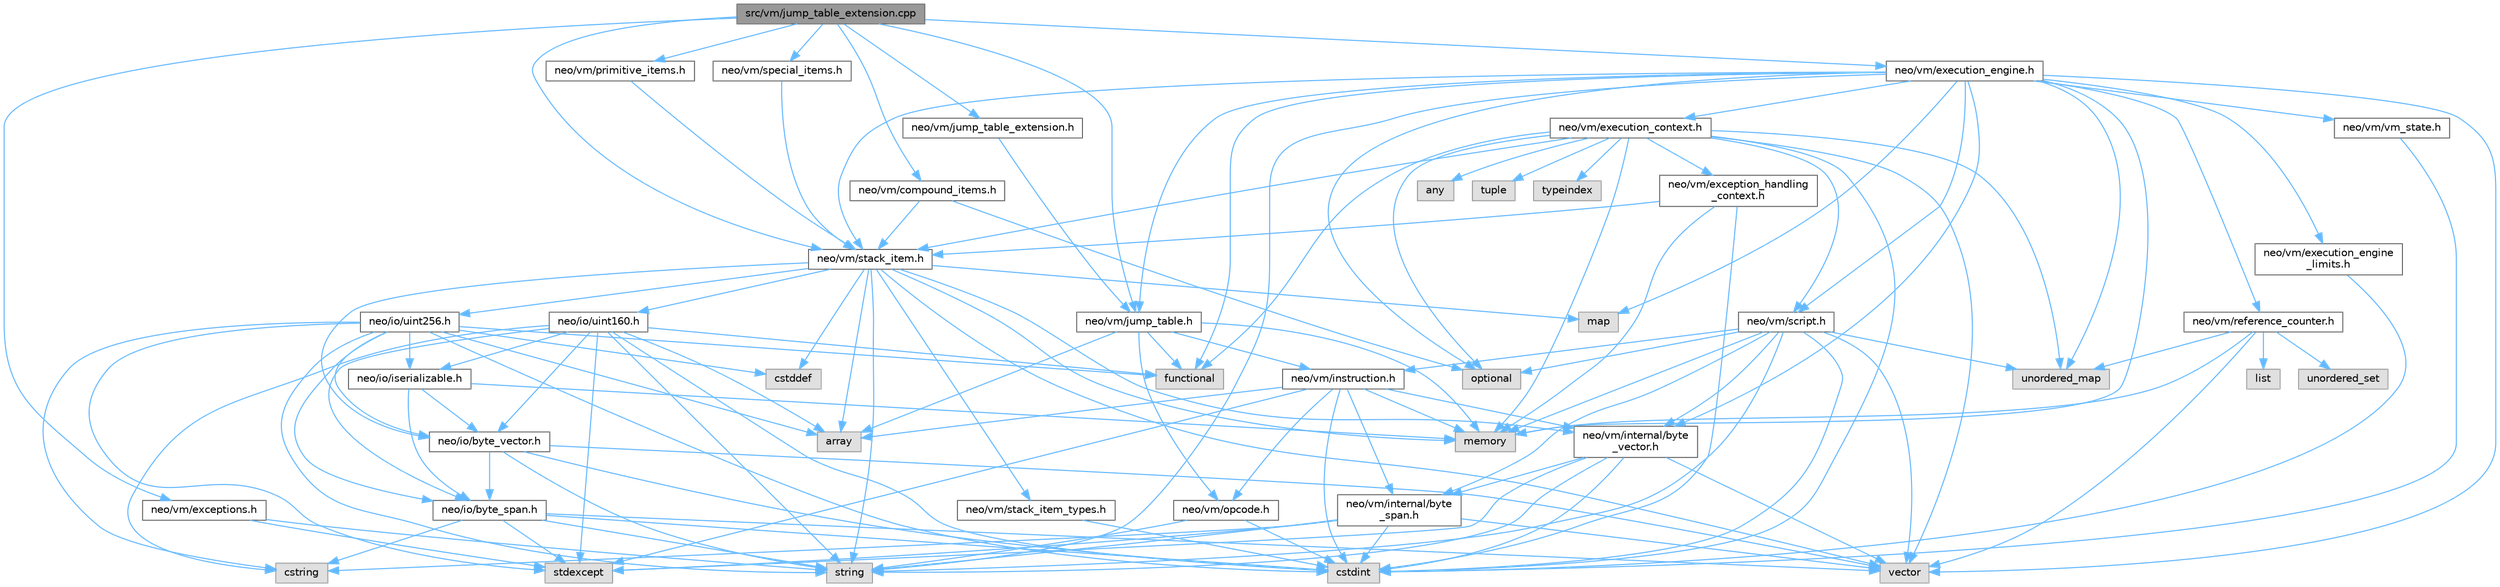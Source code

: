 digraph "src/vm/jump_table_extension.cpp"
{
 // LATEX_PDF_SIZE
  bgcolor="transparent";
  edge [fontname=Helvetica,fontsize=10,labelfontname=Helvetica,labelfontsize=10];
  node [fontname=Helvetica,fontsize=10,shape=box,height=0.2,width=0.4];
  Node1 [id="Node000001",label="src/vm/jump_table_extension.cpp",height=0.2,width=0.4,color="gray40", fillcolor="grey60", style="filled", fontcolor="black",tooltip=" "];
  Node1 -> Node2 [id="edge129_Node000001_Node000002",color="steelblue1",style="solid",tooltip=" "];
  Node2 [id="Node000002",label="neo/vm/compound_items.h",height=0.2,width=0.4,color="grey40", fillcolor="white", style="filled",URL="$compound__items_8h.html",tooltip=" "];
  Node2 -> Node3 [id="edge130_Node000002_Node000003",color="steelblue1",style="solid",tooltip=" "];
  Node3 [id="Node000003",label="neo/vm/stack_item.h",height=0.2,width=0.4,color="grey40", fillcolor="white", style="filled",URL="$stack__item_8h.html",tooltip=" "];
  Node3 -> Node4 [id="edge131_Node000003_Node000004",color="steelblue1",style="solid",tooltip=" "];
  Node4 [id="Node000004",label="neo/io/byte_vector.h",height=0.2,width=0.4,color="grey40", fillcolor="white", style="filled",URL="$io_2byte__vector_8h.html",tooltip=" "];
  Node4 -> Node5 [id="edge132_Node000004_Node000005",color="steelblue1",style="solid",tooltip=" "];
  Node5 [id="Node000005",label="neo/io/byte_span.h",height=0.2,width=0.4,color="grey40", fillcolor="white", style="filled",URL="$io_2byte__span_8h.html",tooltip=" "];
  Node5 -> Node6 [id="edge133_Node000005_Node000006",color="steelblue1",style="solid",tooltip=" "];
  Node6 [id="Node000006",label="cstdint",height=0.2,width=0.4,color="grey60", fillcolor="#E0E0E0", style="filled",tooltip=" "];
  Node5 -> Node7 [id="edge134_Node000005_Node000007",color="steelblue1",style="solid",tooltip=" "];
  Node7 [id="Node000007",label="cstring",height=0.2,width=0.4,color="grey60", fillcolor="#E0E0E0", style="filled",tooltip=" "];
  Node5 -> Node8 [id="edge135_Node000005_Node000008",color="steelblue1",style="solid",tooltip=" "];
  Node8 [id="Node000008",label="stdexcept",height=0.2,width=0.4,color="grey60", fillcolor="#E0E0E0", style="filled",tooltip=" "];
  Node5 -> Node9 [id="edge136_Node000005_Node000009",color="steelblue1",style="solid",tooltip=" "];
  Node9 [id="Node000009",label="string",height=0.2,width=0.4,color="grey60", fillcolor="#E0E0E0", style="filled",tooltip=" "];
  Node5 -> Node10 [id="edge137_Node000005_Node000010",color="steelblue1",style="solid",tooltip=" "];
  Node10 [id="Node000010",label="vector",height=0.2,width=0.4,color="grey60", fillcolor="#E0E0E0", style="filled",tooltip=" "];
  Node4 -> Node6 [id="edge138_Node000004_Node000006",color="steelblue1",style="solid",tooltip=" "];
  Node4 -> Node9 [id="edge139_Node000004_Node000009",color="steelblue1",style="solid",tooltip=" "];
  Node4 -> Node10 [id="edge140_Node000004_Node000010",color="steelblue1",style="solid",tooltip=" "];
  Node3 -> Node11 [id="edge141_Node000003_Node000011",color="steelblue1",style="solid",tooltip=" "];
  Node11 [id="Node000011",label="neo/io/uint160.h",height=0.2,width=0.4,color="grey40", fillcolor="white", style="filled",URL="$uint160_8h.html",tooltip=" "];
  Node11 -> Node5 [id="edge142_Node000011_Node000005",color="steelblue1",style="solid",tooltip=" "];
  Node11 -> Node4 [id="edge143_Node000011_Node000004",color="steelblue1",style="solid",tooltip=" "];
  Node11 -> Node12 [id="edge144_Node000011_Node000012",color="steelblue1",style="solid",tooltip=" "];
  Node12 [id="Node000012",label="neo/io/iserializable.h",height=0.2,width=0.4,color="grey40", fillcolor="white", style="filled",URL="$iserializable_8h.html",tooltip=" "];
  Node12 -> Node5 [id="edge145_Node000012_Node000005",color="steelblue1",style="solid",tooltip=" "];
  Node12 -> Node4 [id="edge146_Node000012_Node000004",color="steelblue1",style="solid",tooltip=" "];
  Node12 -> Node13 [id="edge147_Node000012_Node000013",color="steelblue1",style="solid",tooltip=" "];
  Node13 [id="Node000013",label="memory",height=0.2,width=0.4,color="grey60", fillcolor="#E0E0E0", style="filled",tooltip=" "];
  Node11 -> Node14 [id="edge148_Node000011_Node000014",color="steelblue1",style="solid",tooltip=" "];
  Node14 [id="Node000014",label="array",height=0.2,width=0.4,color="grey60", fillcolor="#E0E0E0", style="filled",tooltip=" "];
  Node11 -> Node6 [id="edge149_Node000011_Node000006",color="steelblue1",style="solid",tooltip=" "];
  Node11 -> Node7 [id="edge150_Node000011_Node000007",color="steelblue1",style="solid",tooltip=" "];
  Node11 -> Node15 [id="edge151_Node000011_Node000015",color="steelblue1",style="solid",tooltip=" "];
  Node15 [id="Node000015",label="functional",height=0.2,width=0.4,color="grey60", fillcolor="#E0E0E0", style="filled",tooltip=" "];
  Node11 -> Node8 [id="edge152_Node000011_Node000008",color="steelblue1",style="solid",tooltip=" "];
  Node11 -> Node9 [id="edge153_Node000011_Node000009",color="steelblue1",style="solid",tooltip=" "];
  Node3 -> Node16 [id="edge154_Node000003_Node000016",color="steelblue1",style="solid",tooltip=" "];
  Node16 [id="Node000016",label="neo/io/uint256.h",height=0.2,width=0.4,color="grey40", fillcolor="white", style="filled",URL="$uint256_8h.html",tooltip=" "];
  Node16 -> Node5 [id="edge155_Node000016_Node000005",color="steelblue1",style="solid",tooltip=" "];
  Node16 -> Node4 [id="edge156_Node000016_Node000004",color="steelblue1",style="solid",tooltip=" "];
  Node16 -> Node12 [id="edge157_Node000016_Node000012",color="steelblue1",style="solid",tooltip=" "];
  Node16 -> Node14 [id="edge158_Node000016_Node000014",color="steelblue1",style="solid",tooltip=" "];
  Node16 -> Node17 [id="edge159_Node000016_Node000017",color="steelblue1",style="solid",tooltip=" "];
  Node17 [id="Node000017",label="cstddef",height=0.2,width=0.4,color="grey60", fillcolor="#E0E0E0", style="filled",tooltip=" "];
  Node16 -> Node6 [id="edge160_Node000016_Node000006",color="steelblue1",style="solid",tooltip=" "];
  Node16 -> Node7 [id="edge161_Node000016_Node000007",color="steelblue1",style="solid",tooltip=" "];
  Node16 -> Node15 [id="edge162_Node000016_Node000015",color="steelblue1",style="solid",tooltip=" "];
  Node16 -> Node8 [id="edge163_Node000016_Node000008",color="steelblue1",style="solid",tooltip=" "];
  Node16 -> Node9 [id="edge164_Node000016_Node000009",color="steelblue1",style="solid",tooltip=" "];
  Node3 -> Node18 [id="edge165_Node000003_Node000018",color="steelblue1",style="solid",tooltip=" "];
  Node18 [id="Node000018",label="neo/vm/internal/byte\l_vector.h",height=0.2,width=0.4,color="grey40", fillcolor="white", style="filled",URL="$vm_2internal_2byte__vector_8h.html",tooltip=" "];
  Node18 -> Node19 [id="edge166_Node000018_Node000019",color="steelblue1",style="solid",tooltip=" "];
  Node19 [id="Node000019",label="neo/vm/internal/byte\l_span.h",height=0.2,width=0.4,color="grey40", fillcolor="white", style="filled",URL="$vm_2internal_2byte__span_8h.html",tooltip=" "];
  Node19 -> Node6 [id="edge167_Node000019_Node000006",color="steelblue1",style="solid",tooltip=" "];
  Node19 -> Node7 [id="edge168_Node000019_Node000007",color="steelblue1",style="solid",tooltip=" "];
  Node19 -> Node8 [id="edge169_Node000019_Node000008",color="steelblue1",style="solid",tooltip=" "];
  Node19 -> Node9 [id="edge170_Node000019_Node000009",color="steelblue1",style="solid",tooltip=" "];
  Node19 -> Node10 [id="edge171_Node000019_Node000010",color="steelblue1",style="solid",tooltip=" "];
  Node18 -> Node6 [id="edge172_Node000018_Node000006",color="steelblue1",style="solid",tooltip=" "];
  Node18 -> Node8 [id="edge173_Node000018_Node000008",color="steelblue1",style="solid",tooltip=" "];
  Node18 -> Node9 [id="edge174_Node000018_Node000009",color="steelblue1",style="solid",tooltip=" "];
  Node18 -> Node10 [id="edge175_Node000018_Node000010",color="steelblue1",style="solid",tooltip=" "];
  Node3 -> Node20 [id="edge176_Node000003_Node000020",color="steelblue1",style="solid",tooltip=" "];
  Node20 [id="Node000020",label="neo/vm/stack_item_types.h",height=0.2,width=0.4,color="grey40", fillcolor="white", style="filled",URL="$stack__item__types_8h.html",tooltip=" "];
  Node20 -> Node6 [id="edge177_Node000020_Node000006",color="steelblue1",style="solid",tooltip=" "];
  Node3 -> Node14 [id="edge178_Node000003_Node000014",color="steelblue1",style="solid",tooltip=" "];
  Node3 -> Node17 [id="edge179_Node000003_Node000017",color="steelblue1",style="solid",tooltip=" "];
  Node3 -> Node21 [id="edge180_Node000003_Node000021",color="steelblue1",style="solid",tooltip=" "];
  Node21 [id="Node000021",label="map",height=0.2,width=0.4,color="grey60", fillcolor="#E0E0E0", style="filled",tooltip=" "];
  Node3 -> Node13 [id="edge181_Node000003_Node000013",color="steelblue1",style="solid",tooltip=" "];
  Node3 -> Node9 [id="edge182_Node000003_Node000009",color="steelblue1",style="solid",tooltip=" "];
  Node3 -> Node10 [id="edge183_Node000003_Node000010",color="steelblue1",style="solid",tooltip=" "];
  Node2 -> Node22 [id="edge184_Node000002_Node000022",color="steelblue1",style="solid",tooltip=" "];
  Node22 [id="Node000022",label="optional",height=0.2,width=0.4,color="grey60", fillcolor="#E0E0E0", style="filled",tooltip=" "];
  Node1 -> Node23 [id="edge185_Node000001_Node000023",color="steelblue1",style="solid",tooltip=" "];
  Node23 [id="Node000023",label="neo/vm/exceptions.h",height=0.2,width=0.4,color="grey40", fillcolor="white", style="filled",URL="$vm_2exceptions_8h.html",tooltip=" "];
  Node23 -> Node8 [id="edge186_Node000023_Node000008",color="steelblue1",style="solid",tooltip=" "];
  Node23 -> Node9 [id="edge187_Node000023_Node000009",color="steelblue1",style="solid",tooltip=" "];
  Node1 -> Node24 [id="edge188_Node000001_Node000024",color="steelblue1",style="solid",tooltip=" "];
  Node24 [id="Node000024",label="neo/vm/execution_engine.h",height=0.2,width=0.4,color="grey40", fillcolor="white", style="filled",URL="$execution__engine_8h.html",tooltip=" "];
  Node24 -> Node25 [id="edge189_Node000024_Node000025",color="steelblue1",style="solid",tooltip=" "];
  Node25 [id="Node000025",label="neo/vm/execution_context.h",height=0.2,width=0.4,color="grey40", fillcolor="white", style="filled",URL="$execution__context_8h.html",tooltip=" "];
  Node25 -> Node26 [id="edge190_Node000025_Node000026",color="steelblue1",style="solid",tooltip=" "];
  Node26 [id="Node000026",label="neo/vm/exception_handling\l_context.h",height=0.2,width=0.4,color="grey40", fillcolor="white", style="filled",URL="$exception__handling__context_8h.html",tooltip=" "];
  Node26 -> Node3 [id="edge191_Node000026_Node000003",color="steelblue1",style="solid",tooltip=" "];
  Node26 -> Node6 [id="edge192_Node000026_Node000006",color="steelblue1",style="solid",tooltip=" "];
  Node26 -> Node13 [id="edge193_Node000026_Node000013",color="steelblue1",style="solid",tooltip=" "];
  Node25 -> Node27 [id="edge194_Node000025_Node000027",color="steelblue1",style="solid",tooltip=" "];
  Node27 [id="Node000027",label="neo/vm/script.h",height=0.2,width=0.4,color="grey40", fillcolor="white", style="filled",URL="$script_8h.html",tooltip=" "];
  Node27 -> Node28 [id="edge195_Node000027_Node000028",color="steelblue1",style="solid",tooltip=" "];
  Node28 [id="Node000028",label="neo/vm/instruction.h",height=0.2,width=0.4,color="grey40", fillcolor="white", style="filled",URL="$instruction_8h.html",tooltip=" "];
  Node28 -> Node19 [id="edge196_Node000028_Node000019",color="steelblue1",style="solid",tooltip=" "];
  Node28 -> Node18 [id="edge197_Node000028_Node000018",color="steelblue1",style="solid",tooltip=" "];
  Node28 -> Node29 [id="edge198_Node000028_Node000029",color="steelblue1",style="solid",tooltip=" "];
  Node29 [id="Node000029",label="neo/vm/opcode.h",height=0.2,width=0.4,color="grey40", fillcolor="white", style="filled",URL="$opcode_8h.html",tooltip=" "];
  Node29 -> Node6 [id="edge199_Node000029_Node000006",color="steelblue1",style="solid",tooltip=" "];
  Node29 -> Node9 [id="edge200_Node000029_Node000009",color="steelblue1",style="solid",tooltip=" "];
  Node28 -> Node14 [id="edge201_Node000028_Node000014",color="steelblue1",style="solid",tooltip=" "];
  Node28 -> Node6 [id="edge202_Node000028_Node000006",color="steelblue1",style="solid",tooltip=" "];
  Node28 -> Node13 [id="edge203_Node000028_Node000013",color="steelblue1",style="solid",tooltip=" "];
  Node28 -> Node8 [id="edge204_Node000028_Node000008",color="steelblue1",style="solid",tooltip=" "];
  Node27 -> Node19 [id="edge205_Node000027_Node000019",color="steelblue1",style="solid",tooltip=" "];
  Node27 -> Node18 [id="edge206_Node000027_Node000018",color="steelblue1",style="solid",tooltip=" "];
  Node27 -> Node6 [id="edge207_Node000027_Node000006",color="steelblue1",style="solid",tooltip=" "];
  Node27 -> Node13 [id="edge208_Node000027_Node000013",color="steelblue1",style="solid",tooltip=" "];
  Node27 -> Node22 [id="edge209_Node000027_Node000022",color="steelblue1",style="solid",tooltip=" "];
  Node27 -> Node9 [id="edge210_Node000027_Node000009",color="steelblue1",style="solid",tooltip=" "];
  Node27 -> Node30 [id="edge211_Node000027_Node000030",color="steelblue1",style="solid",tooltip=" "];
  Node30 [id="Node000030",label="unordered_map",height=0.2,width=0.4,color="grey60", fillcolor="#E0E0E0", style="filled",tooltip=" "];
  Node27 -> Node10 [id="edge212_Node000027_Node000010",color="steelblue1",style="solid",tooltip=" "];
  Node25 -> Node3 [id="edge213_Node000025_Node000003",color="steelblue1",style="solid",tooltip=" "];
  Node25 -> Node31 [id="edge214_Node000025_Node000031",color="steelblue1",style="solid",tooltip=" "];
  Node31 [id="Node000031",label="any",height=0.2,width=0.4,color="grey60", fillcolor="#E0E0E0", style="filled",tooltip=" "];
  Node25 -> Node6 [id="edge215_Node000025_Node000006",color="steelblue1",style="solid",tooltip=" "];
  Node25 -> Node15 [id="edge216_Node000025_Node000015",color="steelblue1",style="solid",tooltip=" "];
  Node25 -> Node13 [id="edge217_Node000025_Node000013",color="steelblue1",style="solid",tooltip=" "];
  Node25 -> Node22 [id="edge218_Node000025_Node000022",color="steelblue1",style="solid",tooltip=" "];
  Node25 -> Node32 [id="edge219_Node000025_Node000032",color="steelblue1",style="solid",tooltip=" "];
  Node32 [id="Node000032",label="tuple",height=0.2,width=0.4,color="grey60", fillcolor="#E0E0E0", style="filled",tooltip=" "];
  Node25 -> Node33 [id="edge220_Node000025_Node000033",color="steelblue1",style="solid",tooltip=" "];
  Node33 [id="Node000033",label="typeindex",height=0.2,width=0.4,color="grey60", fillcolor="#E0E0E0", style="filled",tooltip=" "];
  Node25 -> Node30 [id="edge221_Node000025_Node000030",color="steelblue1",style="solid",tooltip=" "];
  Node25 -> Node10 [id="edge222_Node000025_Node000010",color="steelblue1",style="solid",tooltip=" "];
  Node24 -> Node34 [id="edge223_Node000024_Node000034",color="steelblue1",style="solid",tooltip=" "];
  Node34 [id="Node000034",label="neo/vm/execution_engine\l_limits.h",height=0.2,width=0.4,color="grey40", fillcolor="white", style="filled",URL="$execution__engine__limits_8h.html",tooltip=" "];
  Node34 -> Node6 [id="edge224_Node000034_Node000006",color="steelblue1",style="solid",tooltip=" "];
  Node24 -> Node18 [id="edge225_Node000024_Node000018",color="steelblue1",style="solid",tooltip=" "];
  Node24 -> Node35 [id="edge226_Node000024_Node000035",color="steelblue1",style="solid",tooltip=" "];
  Node35 [id="Node000035",label="neo/vm/jump_table.h",height=0.2,width=0.4,color="grey40", fillcolor="white", style="filled",URL="$jump__table_8h.html",tooltip=" "];
  Node35 -> Node28 [id="edge227_Node000035_Node000028",color="steelblue1",style="solid",tooltip=" "];
  Node35 -> Node29 [id="edge228_Node000035_Node000029",color="steelblue1",style="solid",tooltip=" "];
  Node35 -> Node14 [id="edge229_Node000035_Node000014",color="steelblue1",style="solid",tooltip=" "];
  Node35 -> Node15 [id="edge230_Node000035_Node000015",color="steelblue1",style="solid",tooltip=" "];
  Node35 -> Node13 [id="edge231_Node000035_Node000013",color="steelblue1",style="solid",tooltip=" "];
  Node24 -> Node36 [id="edge232_Node000024_Node000036",color="steelblue1",style="solid",tooltip=" "];
  Node36 [id="Node000036",label="neo/vm/reference_counter.h",height=0.2,width=0.4,color="grey40", fillcolor="white", style="filled",URL="$reference__counter_8h.html",tooltip=" "];
  Node36 -> Node37 [id="edge233_Node000036_Node000037",color="steelblue1",style="solid",tooltip=" "];
  Node37 [id="Node000037",label="list",height=0.2,width=0.4,color="grey60", fillcolor="#E0E0E0", style="filled",tooltip=" "];
  Node36 -> Node13 [id="edge234_Node000036_Node000013",color="steelblue1",style="solid",tooltip=" "];
  Node36 -> Node30 [id="edge235_Node000036_Node000030",color="steelblue1",style="solid",tooltip=" "];
  Node36 -> Node38 [id="edge236_Node000036_Node000038",color="steelblue1",style="solid",tooltip=" "];
  Node38 [id="Node000038",label="unordered_set",height=0.2,width=0.4,color="grey60", fillcolor="#E0E0E0", style="filled",tooltip=" "];
  Node36 -> Node10 [id="edge237_Node000036_Node000010",color="steelblue1",style="solid",tooltip=" "];
  Node24 -> Node27 [id="edge238_Node000024_Node000027",color="steelblue1",style="solid",tooltip=" "];
  Node24 -> Node3 [id="edge239_Node000024_Node000003",color="steelblue1",style="solid",tooltip=" "];
  Node24 -> Node39 [id="edge240_Node000024_Node000039",color="steelblue1",style="solid",tooltip=" "];
  Node39 [id="Node000039",label="neo/vm/vm_state.h",height=0.2,width=0.4,color="grey40", fillcolor="white", style="filled",URL="$vm__state_8h.html",tooltip=" "];
  Node39 -> Node6 [id="edge241_Node000039_Node000006",color="steelblue1",style="solid",tooltip=" "];
  Node24 -> Node15 [id="edge242_Node000024_Node000015",color="steelblue1",style="solid",tooltip=" "];
  Node24 -> Node21 [id="edge243_Node000024_Node000021",color="steelblue1",style="solid",tooltip=" "];
  Node24 -> Node13 [id="edge244_Node000024_Node000013",color="steelblue1",style="solid",tooltip=" "];
  Node24 -> Node22 [id="edge245_Node000024_Node000022",color="steelblue1",style="solid",tooltip=" "];
  Node24 -> Node9 [id="edge246_Node000024_Node000009",color="steelblue1",style="solid",tooltip=" "];
  Node24 -> Node30 [id="edge247_Node000024_Node000030",color="steelblue1",style="solid",tooltip=" "];
  Node24 -> Node10 [id="edge248_Node000024_Node000010",color="steelblue1",style="solid",tooltip=" "];
  Node1 -> Node35 [id="edge249_Node000001_Node000035",color="steelblue1",style="solid",tooltip=" "];
  Node1 -> Node40 [id="edge250_Node000001_Node000040",color="steelblue1",style="solid",tooltip=" "];
  Node40 [id="Node000040",label="neo/vm/jump_table_extension.h",height=0.2,width=0.4,color="grey40", fillcolor="white", style="filled",URL="$jump__table__extension_8h.html",tooltip=" "];
  Node40 -> Node35 [id="edge251_Node000040_Node000035",color="steelblue1",style="solid",tooltip=" "];
  Node1 -> Node41 [id="edge252_Node000001_Node000041",color="steelblue1",style="solid",tooltip=" "];
  Node41 [id="Node000041",label="neo/vm/primitive_items.h",height=0.2,width=0.4,color="grey40", fillcolor="white", style="filled",URL="$primitive__items_8h.html",tooltip=" "];
  Node41 -> Node3 [id="edge253_Node000041_Node000003",color="steelblue1",style="solid",tooltip=" "];
  Node1 -> Node42 [id="edge254_Node000001_Node000042",color="steelblue1",style="solid",tooltip=" "];
  Node42 [id="Node000042",label="neo/vm/special_items.h",height=0.2,width=0.4,color="grey40", fillcolor="white", style="filled",URL="$special__items_8h.html",tooltip=" "];
  Node42 -> Node3 [id="edge255_Node000042_Node000003",color="steelblue1",style="solid",tooltip=" "];
  Node1 -> Node3 [id="edge256_Node000001_Node000003",color="steelblue1",style="solid",tooltip=" "];
}

